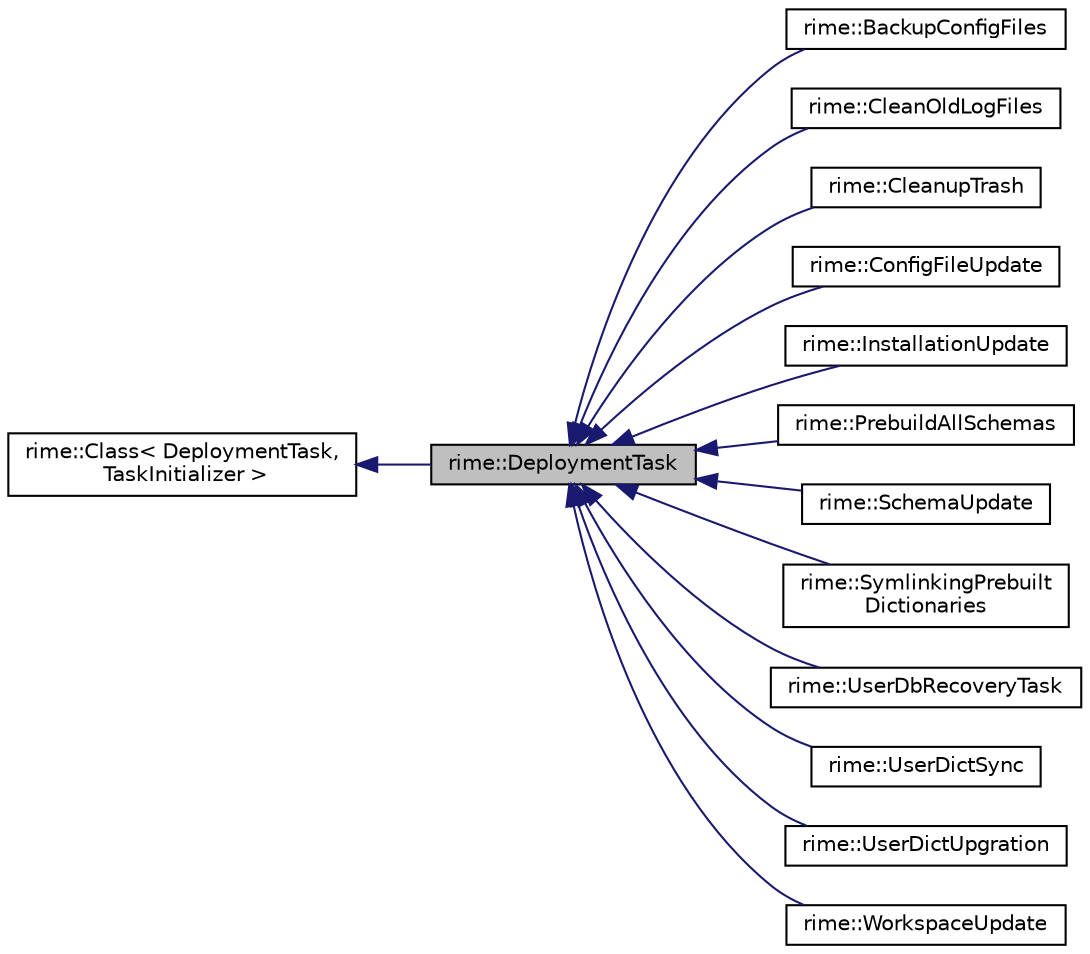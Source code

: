 digraph "rime::DeploymentTask"
{
  edge [fontname="Helvetica",fontsize="10",labelfontname="Helvetica",labelfontsize="10"];
  node [fontname="Helvetica",fontsize="10",shape=record];
  rankdir="LR";
  Node1 [label="rime::DeploymentTask",height=0.2,width=0.4,color="black", fillcolor="grey75", style="filled" fontcolor="black"];
  Node2 -> Node1 [dir="back",color="midnightblue",fontsize="10",style="solid",fontname="Helvetica"];
  Node2 [label="rime::Class\< DeploymentTask,\l TaskInitializer \>",height=0.2,width=0.4,color="black", fillcolor="white", style="filled",URL="$a00017.html"];
  Node1 -> Node3 [dir="back",color="midnightblue",fontsize="10",style="solid",fontname="Helvetica"];
  Node3 [label="rime::BackupConfigFiles",height=0.2,width=0.4,color="black", fillcolor="white", style="filled",URL="$a00007.html"];
  Node1 -> Node4 [dir="back",color="midnightblue",fontsize="10",style="solid",fontname="Helvetica"];
  Node4 [label="rime::CleanOldLogFiles",height=0.2,width=0.4,color="black", fillcolor="white", style="filled",URL="$a00018.html"];
  Node1 -> Node5 [dir="back",color="midnightblue",fontsize="10",style="solid",fontname="Helvetica"];
  Node5 [label="rime::CleanupTrash",height=0.2,width=0.4,color="black", fillcolor="white", style="filled",URL="$a00019.html"];
  Node1 -> Node6 [dir="back",color="midnightblue",fontsize="10",style="solid",fontname="Helvetica"];
  Node6 [label="rime::ConfigFileUpdate",height=0.2,width=0.4,color="black", fillcolor="white", style="filled",URL="$a00034.html"];
  Node1 -> Node7 [dir="back",color="midnightblue",fontsize="10",style="solid",fontname="Helvetica"];
  Node7 [label="rime::InstallationUpdate",height=0.2,width=0.4,color="black", fillcolor="white", style="filled",URL="$a00079.html"];
  Node1 -> Node8 [dir="back",color="midnightblue",fontsize="10",style="solid",fontname="Helvetica"];
  Node8 [label="rime::PrebuildAllSchemas",height=0.2,width=0.4,color="black", fillcolor="white", style="filled",URL="$a00110.html"];
  Node1 -> Node9 [dir="back",color="midnightblue",fontsize="10",style="solid",fontname="Helvetica"];
  Node9 [label="rime::SchemaUpdate",height=0.2,width=0.4,color="black", fillcolor="white", style="filled",URL="$a00161.html"];
  Node1 -> Node10 [dir="back",color="midnightblue",fontsize="10",style="solid",fontname="Helvetica"];
  Node10 [label="rime::SymlinkingPrebuilt\lDictionaries",height=0.2,width=0.4,color="black", fillcolor="white", style="filled",URL="$a00202.html"];
  Node1 -> Node11 [dir="back",color="midnightblue",fontsize="10",style="solid",fontname="Helvetica"];
  Node11 [label="rime::UserDbRecoveryTask",height=0.2,width=0.4,color="black", fillcolor="white", style="filled",URL="$a00239.html"];
  Node1 -> Node12 [dir="back",color="midnightblue",fontsize="10",style="solid",fontname="Helvetica"];
  Node12 [label="rime::UserDictSync",height=0.2,width=0.4,color="black", fillcolor="white", style="filled",URL="$a00247.html"];
  Node1 -> Node13 [dir="back",color="midnightblue",fontsize="10",style="solid",fontname="Helvetica"];
  Node13 [label="rime::UserDictUpgration",height=0.2,width=0.4,color="black", fillcolor="white", style="filled",URL="$a00248.html"];
  Node1 -> Node14 [dir="back",color="midnightblue",fontsize="10",style="solid",fontname="Helvetica"];
  Node14 [label="rime::WorkspaceUpdate",height=0.2,width=0.4,color="black", fillcolor="white", style="filled",URL="$a00254.html"];
}
